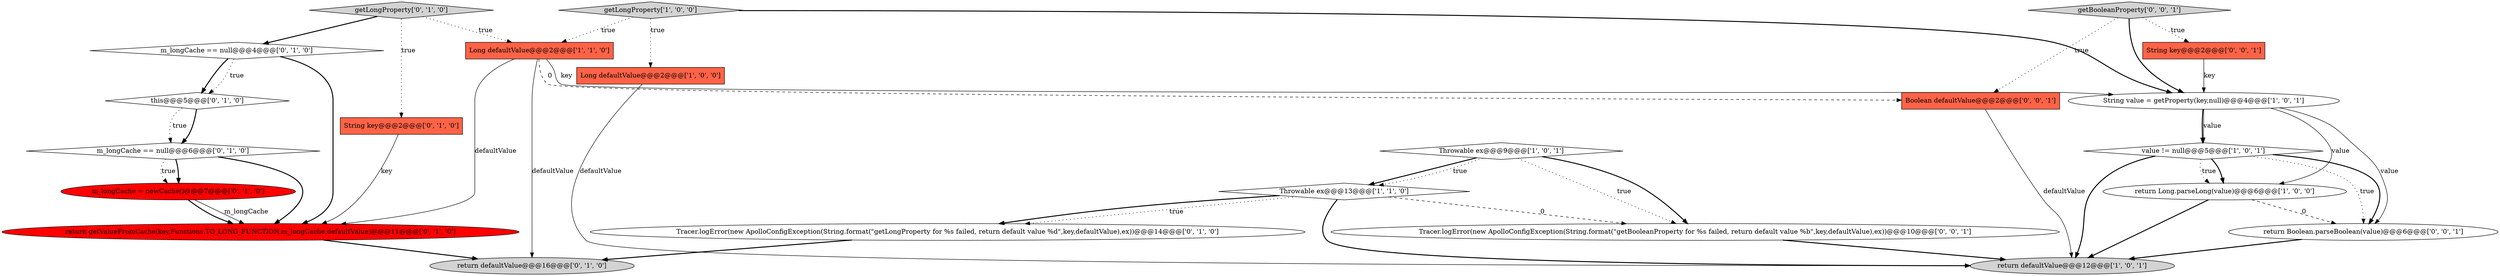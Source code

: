 digraph {
15 [style = filled, label = "m_longCache == null@@@6@@@['0', '1', '0']", fillcolor = white, shape = diamond image = "AAA0AAABBB2BBB"];
7 [style = filled, label = "Long defaultValue@@@2@@@['1', '1', '0']", fillcolor = tomato, shape = box image = "AAA0AAABBB1BBB"];
13 [style = filled, label = "getLongProperty['0', '1', '0']", fillcolor = lightgray, shape = diamond image = "AAA0AAABBB2BBB"];
21 [style = filled, label = "return Boolean.parseBoolean(value)@@@6@@@['0', '0', '1']", fillcolor = white, shape = ellipse image = "AAA0AAABBB3BBB"];
8 [style = filled, label = "return Long.parseLong(value)@@@6@@@['1', '0', '0']", fillcolor = white, shape = ellipse image = "AAA0AAABBB1BBB"];
19 [style = filled, label = "getBooleanProperty['0', '0', '1']", fillcolor = lightgray, shape = diamond image = "AAA0AAABBB3BBB"];
10 [style = filled, label = "m_longCache = newCache()@@@7@@@['0', '1', '0']", fillcolor = red, shape = ellipse image = "AAA1AAABBB2BBB"];
11 [style = filled, label = "return defaultValue@@@16@@@['0', '1', '0']", fillcolor = lightgray, shape = ellipse image = "AAA0AAABBB2BBB"];
22 [style = filled, label = "Boolean defaultValue@@@2@@@['0', '0', '1']", fillcolor = tomato, shape = box image = "AAA0AAABBB3BBB"];
9 [style = filled, label = "String key@@@2@@@['0', '1', '0']", fillcolor = tomato, shape = box image = "AAA0AAABBB2BBB"];
1 [style = filled, label = "value != null@@@5@@@['1', '0', '1']", fillcolor = white, shape = diamond image = "AAA0AAABBB1BBB"];
4 [style = filled, label = "Throwable ex@@@9@@@['1', '0', '1']", fillcolor = white, shape = diamond image = "AAA0AAABBB1BBB"];
6 [style = filled, label = "String value = getProperty(key,null)@@@4@@@['1', '0', '1']", fillcolor = white, shape = ellipse image = "AAA0AAABBB1BBB"];
0 [style = filled, label = "getLongProperty['1', '0', '0']", fillcolor = lightgray, shape = diamond image = "AAA0AAABBB1BBB"];
12 [style = filled, label = "return getValueFromCache(key,Functions.TO_LONG_FUNCTION,m_longCache,defaultValue)@@@11@@@['0', '1', '0']", fillcolor = red, shape = ellipse image = "AAA1AAABBB2BBB"];
20 [style = filled, label = "Tracer.logError(new ApolloConfigException(String.format(\"getBooleanProperty for %s failed, return default value %b\",key,defaultValue),ex))@@@10@@@['0', '0', '1']", fillcolor = white, shape = ellipse image = "AAA0AAABBB3BBB"];
5 [style = filled, label = "return defaultValue@@@12@@@['1', '0', '1']", fillcolor = lightgray, shape = ellipse image = "AAA0AAABBB1BBB"];
14 [style = filled, label = "m_longCache == null@@@4@@@['0', '1', '0']", fillcolor = white, shape = diamond image = "AAA0AAABBB2BBB"];
16 [style = filled, label = "this@@@5@@@['0', '1', '0']", fillcolor = white, shape = diamond image = "AAA0AAABBB2BBB"];
18 [style = filled, label = "String key@@@2@@@['0', '0', '1']", fillcolor = tomato, shape = box image = "AAA0AAABBB3BBB"];
17 [style = filled, label = "Tracer.logError(new ApolloConfigException(String.format(\"getLongProperty for %s failed, return default value %d\",key,defaultValue),ex))@@@14@@@['0', '1', '0']", fillcolor = white, shape = ellipse image = "AAA0AAABBB2BBB"];
3 [style = filled, label = "Throwable ex@@@13@@@['1', '1', '0']", fillcolor = white, shape = diamond image = "AAA0AAABBB1BBB"];
2 [style = filled, label = "Long defaultValue@@@2@@@['1', '0', '0']", fillcolor = tomato, shape = box image = "AAA0AAABBB1BBB"];
1->5 [style = bold, label=""];
14->16 [style = bold, label=""];
16->15 [style = bold, label=""];
4->3 [style = bold, label=""];
15->10 [style = bold, label=""];
6->8 [style = solid, label="value"];
1->8 [style = bold, label=""];
0->6 [style = bold, label=""];
6->1 [style = solid, label="value"];
12->11 [style = bold, label=""];
10->12 [style = solid, label="m_longCache"];
4->20 [style = dotted, label="true"];
19->18 [style = dotted, label="true"];
1->21 [style = dotted, label="true"];
22->5 [style = solid, label="defaultValue"];
15->10 [style = dotted, label="true"];
13->7 [style = dotted, label="true"];
7->11 [style = solid, label="defaultValue"];
8->21 [style = dashed, label="0"];
2->5 [style = solid, label="defaultValue"];
19->6 [style = bold, label=""];
20->5 [style = bold, label=""];
14->16 [style = dotted, label="true"];
7->6 [style = solid, label="key"];
6->1 [style = bold, label=""];
21->5 [style = bold, label=""];
3->5 [style = bold, label=""];
4->3 [style = dotted, label="true"];
8->5 [style = bold, label=""];
10->12 [style = bold, label=""];
1->21 [style = bold, label=""];
14->12 [style = bold, label=""];
3->20 [style = dashed, label="0"];
19->22 [style = dotted, label="true"];
18->6 [style = solid, label="key"];
4->20 [style = bold, label=""];
1->8 [style = dotted, label="true"];
3->17 [style = bold, label=""];
3->17 [style = dotted, label="true"];
15->12 [style = bold, label=""];
0->2 [style = dotted, label="true"];
6->21 [style = solid, label="value"];
9->12 [style = solid, label="key"];
7->12 [style = solid, label="defaultValue"];
13->14 [style = bold, label=""];
7->22 [style = dashed, label="0"];
0->7 [style = dotted, label="true"];
16->15 [style = dotted, label="true"];
17->11 [style = bold, label=""];
13->9 [style = dotted, label="true"];
}
